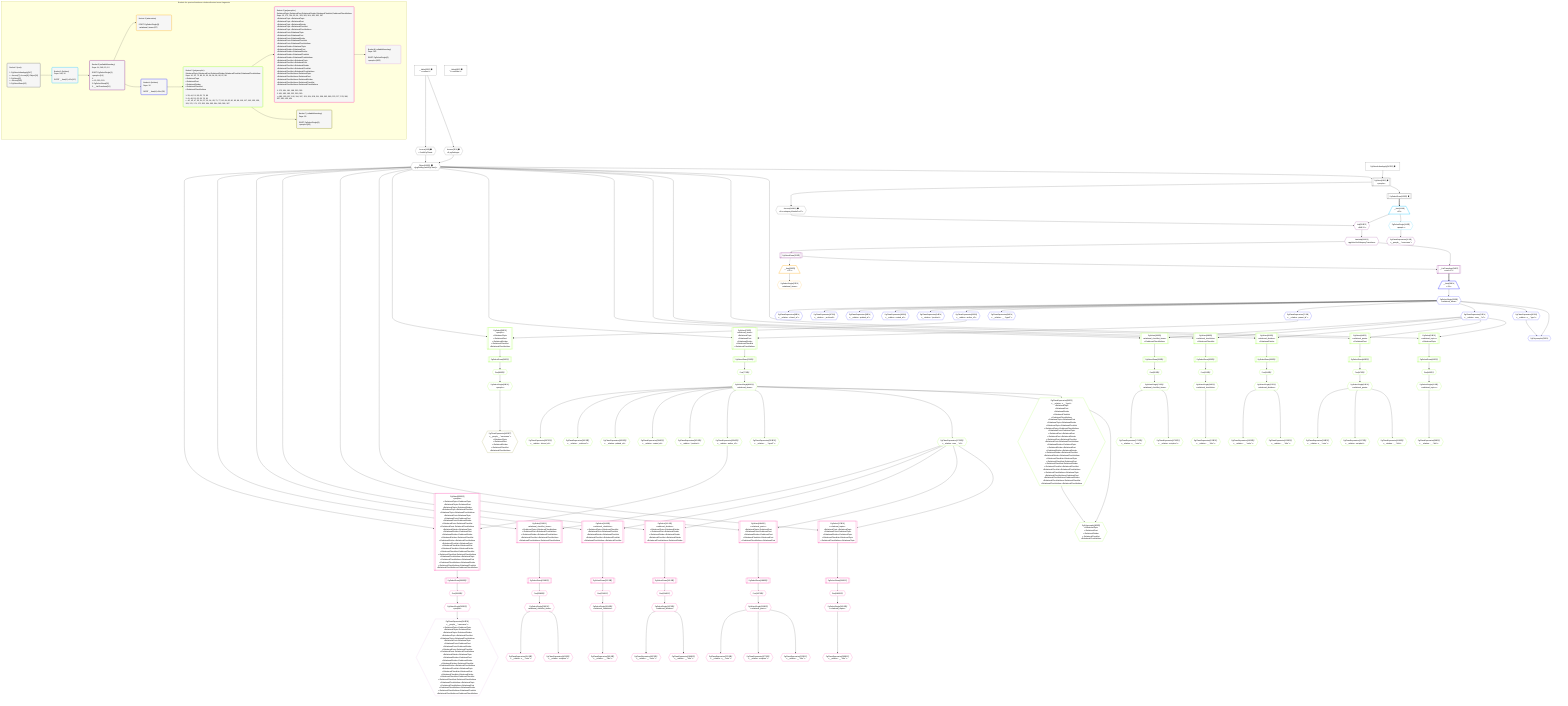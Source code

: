 %%{init: {'themeVariables': { 'fontSize': '12px'}}}%%
graph TD
    classDef path fill:#eee,stroke:#000,color:#000
    classDef plan fill:#fff,stroke-width:1px,color:#000
    classDef itemplan fill:#fff,stroke-width:2px,color:#000
    classDef unbatchedplan fill:#dff,stroke-width:1px,color:#000
    classDef sideeffectplan fill:#fcc,stroke-width:2px,color:#000
    classDef bucket fill:#f6f6f6,color:#000,stroke-width:2px,text-align:left

    subgraph "Buckets for queries/interfaces-relational/nested-more-fragments"
    Bucket0("Bucket 0 (root)<br /><br />1: PgSelectInlineApply[547]<br />ᐳ: Access[7], Access[9], Object[10]<br />2: PgSelect[6]<br />ᐳ: Access[548]<br />3: PgSelectRows[12]"):::bucket
    Bucket1("Bucket 1 (listItem)<br />Deps: 548, 10<br /><br />ROOT __Item{1}ᐸ12ᐳ[13]"):::bucket
    Bucket2("Bucket 2 (nullableBoundary)<br />Deps: 14, 548, 13, 10<br /><br />ROOT PgSelectSingle{1}ᐸpeopleᐳ[14]<br />1: <br />ᐳ: 15, 550, 551<br />2: PgSelectRows[25]<br />3: __ListTransform[24]"):::bucket
    Bucket3("Bucket 3 (subroutine)<br /><br />ROOT PgSelectSingle{3}ᐸrelational_itemsᐳ[27]"):::bucket
    Bucket4("Bucket 4 (listItem)<br />Deps: 10<br /><br />ROOT __Item{4}ᐸ24ᐳ[28]"):::bucket
    Bucket5("Bucket 5 (polymorphic)<br />RelationalTopic,RelationalPost,RelationalDivider,RelationalChecklist,RelationalChecklistItem<br />Deps: 10, 32, 72, 85, 31, 30, 84, 94, 95, 96, 97, 98<br />ᐳRelationalTopic<br />ᐳRelationalPost<br />ᐳRelationalDivider<br />ᐳRelationalChecklist<br />ᐳRelationalChecklistItem<br /><br />1: 33, 44, 51, 58, 65, 73, 86<br />2: 41, 48, 55, 62, 69, 78, 91<br />ᐳ: 40, 43, 47, 50, 54, 57, 61, 64, 68, 71, 77, 80, 81, 82, 90, 93, 99, 116, 117, 118, 135, 136, 153, 170, 171, 172, 353, 354, 363, 364, 365, 366, 367"):::bucket
    Bucket6("Bucket 6 (polymorphic)<br />RelationalTopic,RelationalPost,RelationalDivider,RelationalChecklist,RelationalChecklistItem<br />Deps: 10, 172, 354, 82, 81, 353, 363, 364, 365, 366, 367<br />ᐳRelationalTopicᐳRelationalTopic<br />ᐳRelationalTopicᐳRelationalPost<br />ᐳRelationalTopicᐳRelationalDivider<br />ᐳRelationalTopicᐳRelationalChecklist<br />ᐳRelationalTopicᐳRelationalChecklistItem<br />ᐳRelationalPostᐳRelationalTopic<br />ᐳRelationalPostᐳRelationalPost<br />ᐳRelationalPostᐳRelationalDivider<br />ᐳRelationalPostᐳRelationalChecklist<br />ᐳRelationalPostᐳRelationalChecklistItem<br />ᐳRelationalDividerᐳRelationalTopic<br />ᐳRelationalDividerᐳRelationalPost<br />ᐳRelationalDividerᐳRelationalDivider<br />ᐳRelationalDividerᐳRelationalChecklist<br />ᐳRelationalDividerᐳRelationalChecklistItem<br />ᐳRelationalChecklistᐳRelationalTopic<br />ᐳRelationalChecklistᐳRelationalPost<br />ᐳRelationalChecklistᐳRelationalDivider<br />ᐳRelationalChecklistᐳRelationalChecklist<br />ᐳRelationalChecklistᐳRelationalChecklistItem<br />ᐳRelationalChecklistItemᐳRelationalTopic<br />ᐳRelationalChecklistItemᐳRelationalPost<br />ᐳRelationalChecklistItemᐳRelationalDivider<br />ᐳRelationalChecklistItemᐳRelationalChecklist<br />ᐳRelationalChecklistItemᐳRelationalChecklistItem<br /><br />1: 173, 184, 191, 198, 205, 355<br />2: 181, 188, 195, 202, 209, 360<br />ᐳ: 180, 183, 187, 190, 194, 197, 201, 204, 208, 211, 359, 362, 368, 376, 377, 378, 386, 387, 395, 403, 404"):::bucket
    Bucket7("Bucket 7 (nullableBoundary)<br />Deps: 93<br /><br />ROOT PgSelectSingle{5}ᐸpeopleᐳ[93]"):::bucket
    Bucket8("Bucket 8 (nullableBoundary)<br />Deps: 362<br /><br />ROOT PgSelectSingle{6}ᐸpeopleᐳ[362]"):::bucket
    end
    Bucket0 --> Bucket1
    Bucket1 --> Bucket2
    Bucket2 --> Bucket3 & Bucket4
    Bucket4 --> Bucket5
    Bucket5 --> Bucket6 & Bucket7
    Bucket6 --> Bucket8

    %% plan dependencies
    PgSelect6[["PgSelect[6∈0] ➊<br />ᐸpeopleᐳ"]]:::plan
    Object10{{"Object[10∈0] ➊<br />ᐸ{pgSettings,withPgClient}ᐳ"}}:::plan
    PgSelectInlineApply547["PgSelectInlineApply[547∈0] ➊"]:::plan
    Object10 & PgSelectInlineApply547 --> PgSelect6
    Access7{{"Access[7∈0] ➊<br />ᐸ2.pgSettingsᐳ"}}:::plan
    Access9{{"Access[9∈0] ➊<br />ᐸ2.withPgClientᐳ"}}:::plan
    Access7 & Access9 --> Object10
    __Value2["__Value[2∈0] ➊<br />ᐸcontextᐳ"]:::plan
    __Value2 --> Access7
    __Value2 --> Access9
    PgSelectRows12[["PgSelectRows[12∈0] ➊"]]:::plan
    PgSelect6 --> PgSelectRows12
    Access548{{"Access[548∈0] ➊<br />ᐸ6.m.subqueryDetailsFor17ᐳ"}}:::plan
    PgSelect6 --> Access548
    __Value4["__Value[4∈0] ➊<br />ᐸrootValueᐳ"]:::plan
    __Item13[/"__Item[13∈1]<br />ᐸ12ᐳ"\]:::itemplan
    PgSelectRows12 ==> __Item13
    PgSelectSingle14{{"PgSelectSingle[14∈1]<br />ᐸpeopleᐳ"}}:::plan
    __Item13 --> PgSelectSingle14
    __ListTransform24[["__ListTransform[24∈2]<br />ᐸeach:17ᐳ"]]:::plan
    PgSelectRows25[["PgSelectRows[25∈2]"]]:::plan
    Lambda551{{"Lambda[551∈2]<br />ᐸpgInlineViaSubqueryTransformᐳ"}}:::plan
    PgSelectRows25 & Lambda551 --> __ListTransform24
    List550{{"List[550∈2]<br />ᐸ548,13ᐳ"}}:::plan
    Access548 & __Item13 --> List550
    PgClassExpression15{{"PgClassExpression[15∈2]<br />ᐸ__people__.”username”ᐳ"}}:::plan
    PgSelectSingle14 --> PgClassExpression15
    Lambda551 --> PgSelectRows25
    List550 --> Lambda551
    __Item26[/"__Item[26∈3]<br />ᐸ25ᐳ"\]:::itemplan
    PgSelectRows25 -.-> __Item26
    PgSelectSingle27{{"PgSelectSingle[27∈3]<br />ᐸrelational_itemsᐳ"}}:::plan
    __Item26 --> PgSelectSingle27
    PgPolymorphic31{{"PgPolymorphic[31∈4]"}}:::plan
    PgSelectSingle29{{"PgSelectSingle[29∈4]<br />ᐸrelational_itemsᐳ"}}:::plan
    PgClassExpression30{{"PgClassExpression[30∈4]<br />ᐸ__relation...s__.”type”ᐳ"}}:::plan
    PgSelectSingle29 & PgClassExpression30 --> PgPolymorphic31
    __Item28[/"__Item[28∈4]<br />ᐸ24ᐳ"\]:::itemplan
    __ListTransform24 ==> __Item28
    __Item28 --> PgSelectSingle29
    PgSelectSingle29 --> PgClassExpression30
    PgClassExpression32{{"PgClassExpression[32∈4]<br />ᐸ__relation...ems__.”id”ᐳ"}}:::plan
    PgSelectSingle29 --> PgClassExpression32
    PgClassExpression72{{"PgClassExpression[72∈4]<br />ᐸ__relation...parent_id”ᐳ"}}:::plan
    PgSelectSingle29 --> PgClassExpression72
    PgClassExpression84{{"PgClassExpression[84∈4]<br />ᐸ__relation...__.”type2”ᐳ"}}:::plan
    PgSelectSingle29 --> PgClassExpression84
    PgClassExpression85{{"PgClassExpression[85∈4]<br />ᐸ__relation...author_id”ᐳ"}}:::plan
    PgSelectSingle29 --> PgClassExpression85
    PgClassExpression94{{"PgClassExpression[94∈4]<br />ᐸ__relation...”position”ᐳ"}}:::plan
    PgSelectSingle29 --> PgClassExpression94
    PgClassExpression95{{"PgClassExpression[95∈4]<br />ᐸ__relation...reated_at”ᐳ"}}:::plan
    PgSelectSingle29 --> PgClassExpression95
    PgClassExpression96{{"PgClassExpression[96∈4]<br />ᐸ__relation...pdated_at”ᐳ"}}:::plan
    PgSelectSingle29 --> PgClassExpression96
    PgClassExpression97{{"PgClassExpression[97∈4]<br />ᐸ__relation..._archived”ᐳ"}}:::plan
    PgSelectSingle29 --> PgClassExpression97
    PgClassExpression98{{"PgClassExpression[98∈4]<br />ᐸ__relation...chived_at”ᐳ"}}:::plan
    PgSelectSingle29 --> PgClassExpression98
    PgSelect33[["PgSelect[33∈5]<br />ᐸrelational_topicsᐳ<br />ᐳRelationalTopic"]]:::plan
    Object10 & PgClassExpression32 --> PgSelect33
    PgSelect44[["PgSelect[44∈5]<br />ᐸrelational_postsᐳ<br />ᐳRelationalPost"]]:::plan
    Object10 & PgClassExpression32 --> PgSelect44
    PgSelect51[["PgSelect[51∈5]<br />ᐸrelational_dividersᐳ<br />ᐳRelationalDivider"]]:::plan
    Object10 & PgClassExpression32 --> PgSelect51
    PgSelect58[["PgSelect[58∈5]<br />ᐸrelational_checklistsᐳ<br />ᐳRelationalChecklist"]]:::plan
    Object10 & PgClassExpression32 --> PgSelect58
    PgSelect65[["PgSelect[65∈5]<br />ᐸrelational_checklist_itemsᐳ<br />ᐳRelationalChecklistItem"]]:::plan
    Object10 & PgClassExpression32 --> PgSelect65
    PgSelect73[["PgSelect[73∈5]<br />ᐸrelational_itemsᐳ<br />ᐳRelationalTopic<br />ᐳRelationalPost<br />ᐳRelationalDivider<br />ᐳRelationalChecklist<br />ᐳRelationalChecklistItem"]]:::plan
    Object10 & PgClassExpression72 --> PgSelect73
    PgPolymorphic82{{"PgPolymorphic[82∈5]<br />ᐳRelationalTopic<br />ᐳRelationalPost<br />ᐳRelationalDivider<br />ᐳRelationalChecklist<br />ᐳRelationalChecklistItem"}}:::plan
    PgSelectSingle80{{"PgSelectSingle[80∈5]^<br />ᐸrelational_itemsᐳ"}}:::plan
    PgClassExpression81{{"PgClassExpression[81∈5]<br />ᐸ__relation...s__.”type”ᐳ<br />ᐳRelationalTopic<br />ᐳRelationalPost<br />ᐳRelationalDivider<br />ᐳRelationalChecklist<br />ᐳRelationalChecklistItem<br />ᐳRelationalTopicᐳRelationalPost<br />ᐳRelationalTopicᐳRelationalDivider<br />ᐳRelationalTopicᐳRelationalChecklist<br />ᐳRelationalTopicᐳRelationalChecklistItem<br />ᐳRelationalPostᐳRelationalTopic<br />ᐳRelationalPostᐳRelationalPost<br />ᐳRelationalPostᐳRelationalDivider<br />ᐳRelationalPostᐳRelationalChecklist<br />ᐳRelationalPostᐳRelationalChecklistItem<br />ᐳRelationalDividerᐳRelationalTopic<br />ᐳRelationalDividerᐳRelationalPost<br />ᐳRelationalDividerᐳRelationalDivider<br />ᐳRelationalDividerᐳRelationalChecklist<br />ᐳRelationalDividerᐳRelationalChecklistItem<br />ᐳRelationalChecklistᐳRelationalTopic<br />ᐳRelationalChecklistᐳRelationalPost<br />ᐳRelationalChecklistᐳRelationalDivider<br />ᐳRelationalChecklistᐳRelationalChecklist<br />ᐳRelationalChecklistᐳRelationalChecklistItem<br />ᐳRelationalChecklistItemᐳRelationalTopic<br />ᐳRelationalChecklistItemᐳRelationalPost<br />ᐳRelationalChecklistItemᐳRelationalDivider<br />ᐳRelationalChecklistItemᐳRelationalChecklist<br />ᐳRelationalChecklistItemᐳRelationalChecklistItem"}}:::plan
    PgSelectSingle80 & PgClassExpression81 --> PgPolymorphic82
    PgSelect86[["PgSelect[86∈5]<br />ᐸpeopleᐳ<br />ᐳRelationalTopic<br />ᐳRelationalPost<br />ᐳRelationalDivider<br />ᐳRelationalChecklist<br />ᐳRelationalChecklistItem"]]:::plan
    Object10 & PgClassExpression85 --> PgSelect86
    First40{{"First[40∈5]^"}}:::plan
    PgSelectRows41[["PgSelectRows[41∈5]^"]]:::plan
    PgSelectRows41 --> First40
    PgSelect33 --> PgSelectRows41
    PgSelectSingle43{{"PgSelectSingle[43∈5]^<br />ᐸrelational_topicsᐳ"}}:::plan
    First40 --> PgSelectSingle43
    First47{{"First[47∈5]^"}}:::plan
    PgSelectRows48[["PgSelectRows[48∈5]^"]]:::plan
    PgSelectRows48 --> First47
    PgSelect44 --> PgSelectRows48
    PgSelectSingle50{{"PgSelectSingle[50∈5]^<br />ᐸrelational_postsᐳ"}}:::plan
    First47 --> PgSelectSingle50
    First54{{"First[54∈5]^"}}:::plan
    PgSelectRows55[["PgSelectRows[55∈5]^"]]:::plan
    PgSelectRows55 --> First54
    PgSelect51 --> PgSelectRows55
    PgSelectSingle57{{"PgSelectSingle[57∈5]^<br />ᐸrelational_dividersᐳ"}}:::plan
    First54 --> PgSelectSingle57
    First61{{"First[61∈5]^"}}:::plan
    PgSelectRows62[["PgSelectRows[62∈5]^"]]:::plan
    PgSelectRows62 --> First61
    PgSelect58 --> PgSelectRows62
    PgSelectSingle64{{"PgSelectSingle[64∈5]^<br />ᐸrelational_checklistsᐳ"}}:::plan
    First61 --> PgSelectSingle64
    First68{{"First[68∈5]^"}}:::plan
    PgSelectRows69[["PgSelectRows[69∈5]^"]]:::plan
    PgSelectRows69 --> First68
    PgSelect65 --> PgSelectRows69
    PgSelectSingle71{{"PgSelectSingle[71∈5]^<br />ᐸrelational_checklist_itemsᐳ"}}:::plan
    First68 --> PgSelectSingle71
    First77{{"First[77∈5]^"}}:::plan
    PgSelectRows78[["PgSelectRows[78∈5]^"]]:::plan
    PgSelectRows78 --> First77
    PgSelect73 --> PgSelectRows78
    First77 --> PgSelectSingle80
    PgSelectSingle80 --> PgClassExpression81
    First90{{"First[90∈5]^"}}:::plan
    PgSelectRows91[["PgSelectRows[91∈5]^"]]:::plan
    PgSelectRows91 --> First90
    PgSelect86 --> PgSelectRows91
    PgSelectSingle93{{"PgSelectSingle[93∈5]^<br />ᐸpeopleᐳ"}}:::plan
    First90 --> PgSelectSingle93
    PgClassExpression99{{"PgClassExpression[99∈5]^<br />ᐸ__relation...__.”title”ᐳ"}}:::plan
    PgSelectSingle43 --> PgClassExpression99
    PgClassExpression116{{"PgClassExpression[116∈5]^<br />ᐸ__relation...__.”title”ᐳ"}}:::plan
    PgSelectSingle50 --> PgClassExpression116
    PgClassExpression117{{"PgClassExpression[117∈5]^<br />ᐸ__relation...scription”ᐳ"}}:::plan
    PgSelectSingle50 --> PgClassExpression117
    PgClassExpression118{{"PgClassExpression[118∈5]^<br />ᐸ__relation...s__.”note”ᐳ"}}:::plan
    PgSelectSingle50 --> PgClassExpression118
    PgClassExpression135{{"PgClassExpression[135∈5]^<br />ᐸ__relation...__.”title”ᐳ"}}:::plan
    PgSelectSingle57 --> PgClassExpression135
    PgClassExpression136{{"PgClassExpression[136∈5]^<br />ᐸ__relation...__.”color”ᐳ"}}:::plan
    PgSelectSingle57 --> PgClassExpression136
    PgClassExpression153{{"PgClassExpression[153∈5]^<br />ᐸ__relation...__.”title”ᐳ"}}:::plan
    PgSelectSingle64 --> PgClassExpression153
    PgClassExpression170{{"PgClassExpression[170∈5]^<br />ᐸ__relation...scription”ᐳ"}}:::plan
    PgSelectSingle71 --> PgClassExpression170
    PgClassExpression171{{"PgClassExpression[171∈5]^<br />ᐸ__relation...s__.”note”ᐳ"}}:::plan
    PgSelectSingle71 --> PgClassExpression171
    PgClassExpression172{{"PgClassExpression[172∈5]^<br />ᐸ__relation...ems__.”id”ᐳ"}}:::plan
    PgSelectSingle80 --> PgClassExpression172
    PgClassExpression353{{"PgClassExpression[353∈5]^<br />ᐸ__relation...__.”type2”ᐳ"}}:::plan
    PgSelectSingle80 --> PgClassExpression353
    PgClassExpression354{{"PgClassExpression[354∈5]^<br />ᐸ__relation...author_id”ᐳ"}}:::plan
    PgSelectSingle80 --> PgClassExpression354
    PgClassExpression363{{"PgClassExpression[363∈5]^<br />ᐸ__relation...”position”ᐳ"}}:::plan
    PgSelectSingle80 --> PgClassExpression363
    PgClassExpression364{{"PgClassExpression[364∈5]^<br />ᐸ__relation...reated_at”ᐳ"}}:::plan
    PgSelectSingle80 --> PgClassExpression364
    PgClassExpression365{{"PgClassExpression[365∈5]^<br />ᐸ__relation...pdated_at”ᐳ"}}:::plan
    PgSelectSingle80 --> PgClassExpression365
    PgClassExpression366{{"PgClassExpression[366∈5]^<br />ᐸ__relation..._archived”ᐳ"}}:::plan
    PgSelectSingle80 --> PgClassExpression366
    PgClassExpression367{{"PgClassExpression[367∈5]^<br />ᐸ__relation...chived_at”ᐳ"}}:::plan
    PgSelectSingle80 --> PgClassExpression367
    PgSelect173[["PgSelect[173∈6]<br />ᐸrelational_topicsᐳ<br />ᐳRelationalTopicᐳRelationalTopic<br />ᐳRelationalPostᐳRelationalTopic<br />ᐳRelationalDividerᐳRelationalTopic<br />ᐳRelationalChecklistᐳRelationalTopic<br />ᐳRelationalChecklistItemᐳRelationalTopic"]]:::plan
    Object10 & PgClassExpression172 --> PgSelect173
    PgSelect184[["PgSelect[184∈6]<br />ᐸrelational_postsᐳ<br />ᐳRelationalTopicᐳRelationalPost<br />ᐳRelationalPostᐳRelationalPost<br />ᐳRelationalDividerᐳRelationalPost<br />ᐳRelationalChecklistᐳRelationalPost<br />ᐳRelationalChecklistItemᐳRelationalPost"]]:::plan
    Object10 & PgClassExpression172 --> PgSelect184
    PgSelect191[["PgSelect[191∈6]<br />ᐸrelational_dividersᐳ<br />ᐳRelationalTopicᐳRelationalDivider<br />ᐳRelationalPostᐳRelationalDivider<br />ᐳRelationalDividerᐳRelationalDivider<br />ᐳRelationalChecklistᐳRelationalDivider<br />ᐳRelationalChecklistItemᐳRelationalDivider"]]:::plan
    Object10 & PgClassExpression172 --> PgSelect191
    PgSelect198[["PgSelect[198∈6]<br />ᐸrelational_checklistsᐳ<br />ᐳRelationalTopicᐳRelationalChecklist<br />ᐳRelationalPostᐳRelationalChecklist<br />ᐳRelationalDividerᐳRelationalChecklist<br />ᐳRelationalChecklistᐳRelationalChecklist<br />ᐳRelationalChecklistItemᐳRelationalChecklist"]]:::plan
    Object10 & PgClassExpression172 --> PgSelect198
    PgSelect205[["PgSelect[205∈6]<br />ᐸrelational_checklist_itemsᐳ<br />ᐳRelationalTopicᐳRelationalChecklistItem<br />ᐳRelationalPostᐳRelationalChecklistItem<br />ᐳRelationalDividerᐳRelationalChecklistItem<br />ᐳRelationalChecklistᐳRelationalChecklistItem<br />ᐳRelationalChecklistItemᐳRelationalChecklistItem"]]:::plan
    Object10 & PgClassExpression172 --> PgSelect205
    PgSelect355[["PgSelect[355∈6]<br />ᐸpeopleᐳ<br />ᐳRelationalTopicᐳRelationalTopic<br />ᐳRelationalTopicᐳRelationalPost<br />ᐳRelationalTopicᐳRelationalDivider<br />ᐳRelationalTopicᐳRelationalChecklist<br />ᐳRelationalTopicᐳRelationalChecklistItem<br />ᐳRelationalPostᐳRelationalTopic<br />ᐳRelationalPostᐳRelationalPost<br />ᐳRelationalPostᐳRelationalDivider<br />ᐳRelationalPostᐳRelationalChecklist<br />ᐳRelationalPostᐳRelationalChecklistItem<br />ᐳRelationalDividerᐳRelationalTopic<br />ᐳRelationalDividerᐳRelationalPost<br />ᐳRelationalDividerᐳRelationalDivider<br />ᐳRelationalDividerᐳRelationalChecklist<br />ᐳRelationalDividerᐳRelationalChecklistItem<br />ᐳRelationalChecklistᐳRelationalTopic<br />ᐳRelationalChecklistᐳRelationalPost<br />ᐳRelationalChecklistᐳRelationalDivider<br />ᐳRelationalChecklistᐳRelationalChecklist<br />ᐳRelationalChecklistᐳRelationalChecklistItem<br />ᐳRelationalChecklistItemᐳRelationalTopic<br />ᐳRelationalChecklistItemᐳRelationalPost<br />ᐳRelationalChecklistItemᐳRelationalDivider<br />ᐳRelationalChecklistItemᐳRelationalChecklist<br />ᐳRelationalChecklistItemᐳRelationalChecklistItem"]]:::plan
    Object10 & PgClassExpression354 --> PgSelect355
    First180{{"First[180∈6]^"}}:::plan
    PgSelectRows181[["PgSelectRows[181∈6]^"]]:::plan
    PgSelectRows181 --> First180
    PgSelect173 --> PgSelectRows181
    PgSelectSingle183{{"PgSelectSingle[183∈6]^<br />ᐸrelational_topicsᐳ"}}:::plan
    First180 --> PgSelectSingle183
    First187{{"First[187∈6]^"}}:::plan
    PgSelectRows188[["PgSelectRows[188∈6]^"]]:::plan
    PgSelectRows188 --> First187
    PgSelect184 --> PgSelectRows188
    PgSelectSingle190{{"PgSelectSingle[190∈6]^<br />ᐸrelational_postsᐳ"}}:::plan
    First187 --> PgSelectSingle190
    First194{{"First[194∈6]^"}}:::plan
    PgSelectRows195[["PgSelectRows[195∈6]^"]]:::plan
    PgSelectRows195 --> First194
    PgSelect191 --> PgSelectRows195
    PgSelectSingle197{{"PgSelectSingle[197∈6]^<br />ᐸrelational_dividersᐳ"}}:::plan
    First194 --> PgSelectSingle197
    First201{{"First[201∈6]^"}}:::plan
    PgSelectRows202[["PgSelectRows[202∈6]^"]]:::plan
    PgSelectRows202 --> First201
    PgSelect198 --> PgSelectRows202
    PgSelectSingle204{{"PgSelectSingle[204∈6]^<br />ᐸrelational_checklistsᐳ"}}:::plan
    First201 --> PgSelectSingle204
    First208{{"First[208∈6]^"}}:::plan
    PgSelectRows209[["PgSelectRows[209∈6]^"]]:::plan
    PgSelectRows209 --> First208
    PgSelect205 --> PgSelectRows209
    PgSelectSingle211{{"PgSelectSingle[211∈6]^<br />ᐸrelational_checklist_itemsᐳ"}}:::plan
    First208 --> PgSelectSingle211
    First359{{"First[359∈6]^"}}:::plan
    PgSelectRows360[["PgSelectRows[360∈6]^"]]:::plan
    PgSelectRows360 --> First359
    PgSelect355 --> PgSelectRows360
    PgSelectSingle362{{"PgSelectSingle[362∈6]^<br />ᐸpeopleᐳ"}}:::plan
    First359 --> PgSelectSingle362
    PgClassExpression368{{"PgClassExpression[368∈6]^<br />ᐸ__relation...__.”title”ᐳ"}}:::plan
    PgSelectSingle183 --> PgClassExpression368
    PgClassExpression376{{"PgClassExpression[376∈6]^<br />ᐸ__relation...__.”title”ᐳ"}}:::plan
    PgSelectSingle190 --> PgClassExpression376
    PgClassExpression377{{"PgClassExpression[377∈6]^<br />ᐸ__relation...scription”ᐳ"}}:::plan
    PgSelectSingle190 --> PgClassExpression377
    PgClassExpression378{{"PgClassExpression[378∈6]^<br />ᐸ__relation...s__.”note”ᐳ"}}:::plan
    PgSelectSingle190 --> PgClassExpression378
    PgClassExpression386{{"PgClassExpression[386∈6]^<br />ᐸ__relation...__.”title”ᐳ"}}:::plan
    PgSelectSingle197 --> PgClassExpression386
    PgClassExpression387{{"PgClassExpression[387∈6]^<br />ᐸ__relation...__.”color”ᐳ"}}:::plan
    PgSelectSingle197 --> PgClassExpression387
    PgClassExpression395{{"PgClassExpression[395∈6]^<br />ᐸ__relation...__.”title”ᐳ"}}:::plan
    PgSelectSingle204 --> PgClassExpression395
    PgClassExpression403{{"PgClassExpression[403∈6]^<br />ᐸ__relation...scription”ᐳ"}}:::plan
    PgSelectSingle211 --> PgClassExpression403
    PgClassExpression404{{"PgClassExpression[404∈6]^<br />ᐸ__relation...s__.”note”ᐳ"}}:::plan
    PgSelectSingle211 --> PgClassExpression404
    PgClassExpression546{{"PgClassExpression[546∈8]<br />ᐸ__people__.”username”ᐳ<br />ᐳRelationalTopicᐳRelationalTopic<br />ᐳRelationalTopicᐳRelationalPost<br />ᐳRelationalTopicᐳRelationalDivider<br />ᐳRelationalTopicᐳRelationalChecklist<br />ᐳRelationalTopicᐳRelationalChecklistItem<br />ᐳRelationalPostᐳRelationalTopic<br />ᐳRelationalPostᐳRelationalPost<br />ᐳRelationalPostᐳRelationalDivider<br />ᐳRelationalPostᐳRelationalChecklist<br />ᐳRelationalPostᐳRelationalChecklistItem<br />ᐳRelationalDividerᐳRelationalTopic<br />ᐳRelationalDividerᐳRelationalPost<br />ᐳRelationalDividerᐳRelationalDivider<br />ᐳRelationalDividerᐳRelationalChecklist<br />ᐳRelationalDividerᐳRelationalChecklistItem<br />ᐳRelationalChecklistᐳRelationalTopic<br />ᐳRelationalChecklistᐳRelationalPost<br />ᐳRelationalChecklistᐳRelationalDivider<br />ᐳRelationalChecklistᐳRelationalChecklist<br />ᐳRelationalChecklistᐳRelationalChecklistItem<br />ᐳRelationalChecklistItemᐳRelationalTopic<br />ᐳRelationalChecklistItemᐳRelationalPost<br />ᐳRelationalChecklistItemᐳRelationalDivider<br />ᐳRelationalChecklistItemᐳRelationalChecklist<br />ᐳRelationalChecklistItemᐳRelationalChecklistItem"}}:::plan
    PgSelectSingle362 --> PgClassExpression546
    PgClassExpression405{{"PgClassExpression[405∈7]<br />ᐸ__people__.”username”ᐳ<br />ᐳRelationalTopic<br />ᐳRelationalPost<br />ᐳRelationalDivider<br />ᐳRelationalChecklist<br />ᐳRelationalChecklistItem"}}:::plan
    PgSelectSingle93 --> PgClassExpression405

    %% define steps
    classDef bucket0 stroke:#696969
    class Bucket0,__Value2,__Value4,PgSelect6,Access7,Access9,Object10,PgSelectRows12,PgSelectInlineApply547,Access548 bucket0
    classDef bucket1 stroke:#00bfff
    class Bucket1,__Item13,PgSelectSingle14 bucket1
    classDef bucket2 stroke:#7f007f
    class Bucket2,PgClassExpression15,__ListTransform24,PgSelectRows25,List550,Lambda551 bucket2
    classDef bucket3 stroke:#ffa500
    class Bucket3,__Item26,PgSelectSingle27 bucket3
    classDef bucket4 stroke:#0000ff
    class Bucket4,__Item28,PgSelectSingle29,PgClassExpression30,PgPolymorphic31,PgClassExpression32,PgClassExpression72,PgClassExpression84,PgClassExpression85,PgClassExpression94,PgClassExpression95,PgClassExpression96,PgClassExpression97,PgClassExpression98 bucket4
    classDef bucket5 stroke:#7fff00
    class Bucket5,PgSelect33,First40,PgSelectRows41,PgSelectSingle43,PgSelect44,First47,PgSelectRows48,PgSelectSingle50,PgSelect51,First54,PgSelectRows55,PgSelectSingle57,PgSelect58,First61,PgSelectRows62,PgSelectSingle64,PgSelect65,First68,PgSelectRows69,PgSelectSingle71,PgSelect73,First77,PgSelectRows78,PgSelectSingle80,PgClassExpression81,PgPolymorphic82,PgSelect86,First90,PgSelectRows91,PgSelectSingle93,PgClassExpression99,PgClassExpression116,PgClassExpression117,PgClassExpression118,PgClassExpression135,PgClassExpression136,PgClassExpression153,PgClassExpression170,PgClassExpression171,PgClassExpression172,PgClassExpression353,PgClassExpression354,PgClassExpression363,PgClassExpression364,PgClassExpression365,PgClassExpression366,PgClassExpression367 bucket5
    classDef bucket6 stroke:#ff1493
    class Bucket6,PgSelect173,First180,PgSelectRows181,PgSelectSingle183,PgSelect184,First187,PgSelectRows188,PgSelectSingle190,PgSelect191,First194,PgSelectRows195,PgSelectSingle197,PgSelect198,First201,PgSelectRows202,PgSelectSingle204,PgSelect205,First208,PgSelectRows209,PgSelectSingle211,PgSelect355,First359,PgSelectRows360,PgSelectSingle362,PgClassExpression368,PgClassExpression376,PgClassExpression377,PgClassExpression378,PgClassExpression386,PgClassExpression387,PgClassExpression395,PgClassExpression403,PgClassExpression404 bucket6
    classDef bucket7 stroke:#808000
    class Bucket7,PgClassExpression405 bucket7
    classDef bucket8 stroke:#dda0dd
    class Bucket8,PgClassExpression546 bucket8